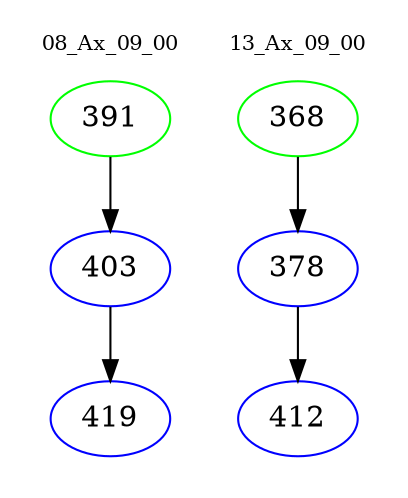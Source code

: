 digraph{
subgraph cluster_0 {
color = white
label = "08_Ax_09_00";
fontsize=10;
T0_391 [label="391", color="green"]
T0_391 -> T0_403 [color="black"]
T0_403 [label="403", color="blue"]
T0_403 -> T0_419 [color="black"]
T0_419 [label="419", color="blue"]
}
subgraph cluster_1 {
color = white
label = "13_Ax_09_00";
fontsize=10;
T1_368 [label="368", color="green"]
T1_368 -> T1_378 [color="black"]
T1_378 [label="378", color="blue"]
T1_378 -> T1_412 [color="black"]
T1_412 [label="412", color="blue"]
}
}
